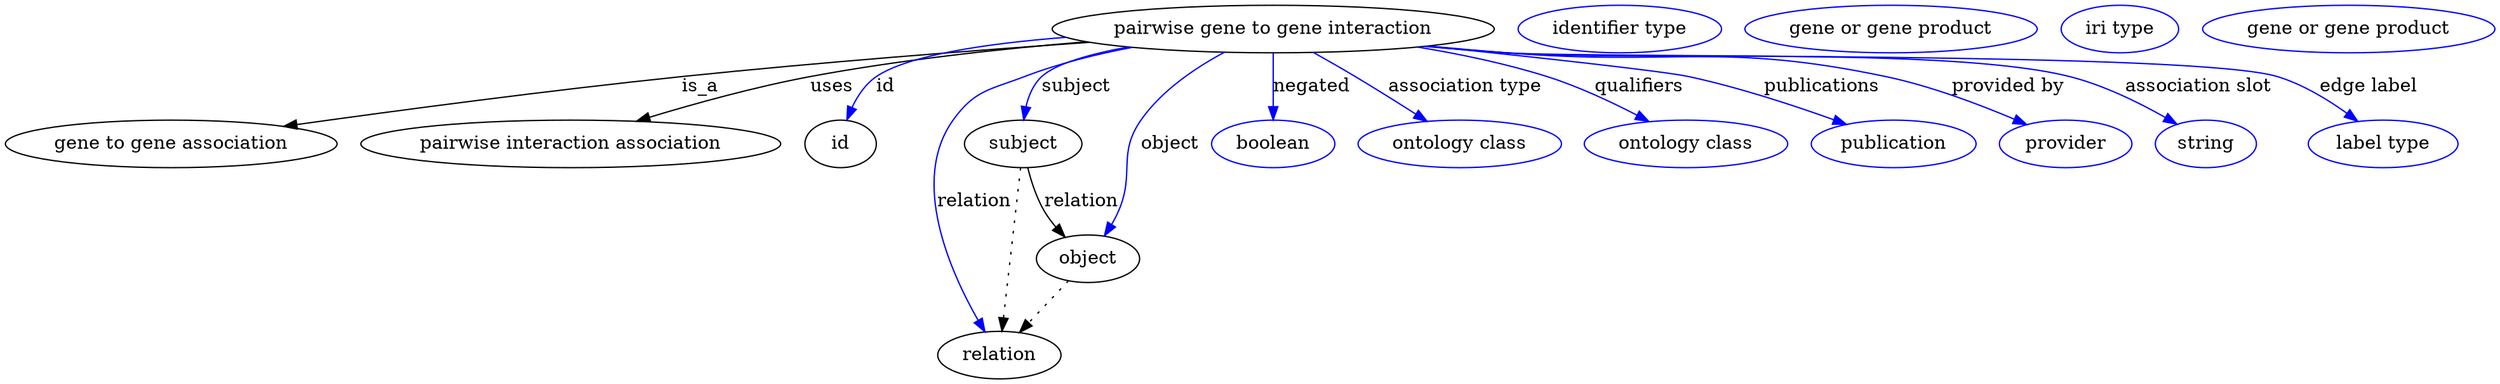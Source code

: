digraph {
	graph [bb="0,0,1521,281"];
	node [label="\N"];
	"pairwise gene to gene interaction"	 [height=0.5,
		label="pairwise gene to gene interaction",
		pos="785.3,263",
		width=3.5275];
	"gene to gene association"	 [height=0.5,
		pos="96.3,177",
		width=2.675];
	"pairwise gene to gene interaction" -> "gene to gene association"	 [label=is_a,
		lp="421.58,220",
		pos="e,166.87,189.27 674.61,254.05 599.72,247.59 498.63,238.07 409.75,227 316.74,215.41 293.82,210.03 201.3,195 193.38,193.71 185.14,\
192.35 176.9,190.96"];
	"pairwise interaction association"	 [height=0.5,
		pos="332.3,177",
		width=3.3777];
	"pairwise gene to gene interaction" -> "pairwise interaction association"	 [label=uses,
		lp="500.36,220",
		pos="e,377.04,193.85 673.35,254.5 617.33,248.97 548.72,240.25 488.19,227 453.89,219.49 416.39,207.59 386.77,197.28"];
	id	 [height=0.5,
		pos="499.3,177",
		width=0.75];
	"pairwise gene to gene interaction" -> id	 [color=blue,
		label=id,
		lp="535.75,220",
		pos="e,505.37,194.65 667.47,256.17 611.67,251.01 552.28,242.13 529.41,227 520.97,221.42 514.53,212.58 509.82,203.88",
		style=solid];
	subject	 [height=0.5,
		pos="624.3,177",
		width=0.97656];
	"pairwise gene to gene interaction" -> subject	 [color=blue,
		label=subject,
		lp="662.13,220",
		pos="e,626.27,195.06 702.78,249.29 676.33,243.44 651.37,235.9 641.65,227 635.35,221.24 631.35,213.09 628.79,205.03",
		style=solid];
	relation	 [height=0.5,
		pos="608.3,18",
		width=1.031];
	"pairwise gene to gene interaction" -> relation	 [color=blue,
		label=relation,
		lp="589.68,134",
		pos="e,598.31,35.603 700.81,249.51 676.81,244.11 651.03,236.79 628.3,227 604.75,216.86 593.78,216.81 580.3,195 551.32,148.12 575.86,81.351 \
593.73,44.678",
		style=solid];
	object	 [height=0.5,
		pos="668.3,91",
		width=0.88096];
	"pairwise gene to gene interaction" -> object	 [color=blue,
		label=object,
		lp="721.4,177",
		pos="e,677.22,108.32 756.24,245.24 738.73,233.12 717.33,215.57 704.09,195 687.13,168.63 696.21,156.4 685.3,127 684.15,123.89 682.83,120.68 \
681.45,117.52",
		style=solid];
	negated	 [color=blue,
		height=0.5,
		label=boolean,
		pos="785.3,177",
		width=1.0584];
	"pairwise gene to gene interaction" -> negated	 [color=blue,
		label=negated,
		lp="807.07,220",
		pos="e,785.3,195.21 785.3,244.76 785.3,233.36 785.3,218.43 785.3,205.49",
		style=solid];
	"association type"	 [color=blue,
		height=0.5,
		label="ontology class",
		pos="902.3,177",
		width=1.6931];
	"pairwise gene to gene interaction" -> "association type"	 [color=blue,
		label="association type",
		lp="896.21,220",
		pos="e,879.28,193.92 809.54,245.18 827.38,232.07 851.79,214.13 871.09,199.94",
		style=solid];
	qualifiers	 [color=blue,
		height=0.5,
		label="ontology class",
		pos="1042.3,177",
		width=1.6931];
	"pairwise gene to gene interaction" -> qualifiers	 [color=blue,
		label=qualifiers,
		lp="1002.4,220",
		pos="e,1015.1,193.38 865.8,249.07 891.59,243.5 920.01,236.19 945.3,227 966.23,219.39 988.38,208.24 1006.2,198.39",
		style=solid];
	publications	 [color=blue,
		height=0.5,
		label=publication,
		pos="1171.3,177",
		width=1.3859];
	"pairwise gene to gene interaction" -> publications	 [color=blue,
		label=publications,
		lp="1113.5,220",
		pos="e,1138.7,190.82 877.07,250.53 940.91,241.7 1017.2,230.78 1032.3,227 1065.5,218.69 1101.9,205.44 1129.2,194.66",
		style=solid];
	"provided by"	 [color=blue,
		height=0.5,
		label=provider,
		pos="1279.3,177",
		width=1.1129];
	"pairwise gene to gene interaction" -> "provided by"	 [color=blue,
		label="provided by",
		lp="1228.9,220",
		pos="e,1252.1,190.35 875.93,250.32 891.07,248.4 906.61,246.55 921.3,245 1023.3,234.27 1051.4,249.9 1151.3,227 1183.3,219.68 1217.8,205.8 \
1242.9,194.53",
		style=solid];
	"association slot"	 [color=blue,
		height=0.5,
		label=string,
		pos="1367.3,177",
		width=0.8403];
	"pairwise gene to gene interaction" -> "association slot"	 [color=blue,
		label="association slot",
		lp="1347.3,220",
		pos="e,1346.6,190.39 874.44,250.17 890.03,248.22 906.12,246.4 921.3,245 997.75,237.96 1192,246.43 1266.3,227 1291.8,220.33 1318.4,206.84 \
1337.9,195.55",
		style=solid];
	"edge label"	 [color=blue,
		height=0.5,
		label="label type",
		pos="1476.3,177",
		width=1.2425];
	"pairwise gene to gene interaction" -> "edge label"	 [color=blue,
		label="edge label",
		lp="1453.9,220",
		pos="e,1456.1,193.36 874.05,250.04 889.77,248.09 905.99,246.3 921.3,245 1026.1,236.09 1293.6,257.36 1394.3,227 1413.5,221.21 1432.8,209.81 \
1447.8,199.35",
		style=solid];
	association_id	 [color=blue,
		height=0.5,
		label="identifier type",
		pos="989.3,263",
		width=1.652];
	subject -> relation	 [pos="e,610.11,36.027 622.46,158.76 619.69,131.21 614.41,78.735 611.14,46.223",
		style=dotted];
	subject -> object	 [label=relation,
		lp="664.68,134",
		pos="e,654.99,107.6 629.58,158.91 632.75,149.18 637.2,137.13 642.54,127 644.46,123.36 646.71,119.66 649.06,116.1"];
	"gene to gene association_subject"	 [color=blue,
		height=0.5,
		label="gene or gene product",
		pos="1151.3,263",
		width=2.3474];
	"pairwise gene to gene interaction_relation"	 [color=blue,
		height=0.5,
		label="iri type",
		pos="1289.3,263",
		width=0.9834];
	object -> relation	 [pos="e,622.07,34.752 654.69,74.435 646.99,65.075 637.22,53.191 628.64,42.745",
		style=dotted];
	"gene to gene association_object"	 [color=blue,
		height=0.5,
		label="gene or gene product",
		pos="1427.3,263",
		width=2.3474];
}
